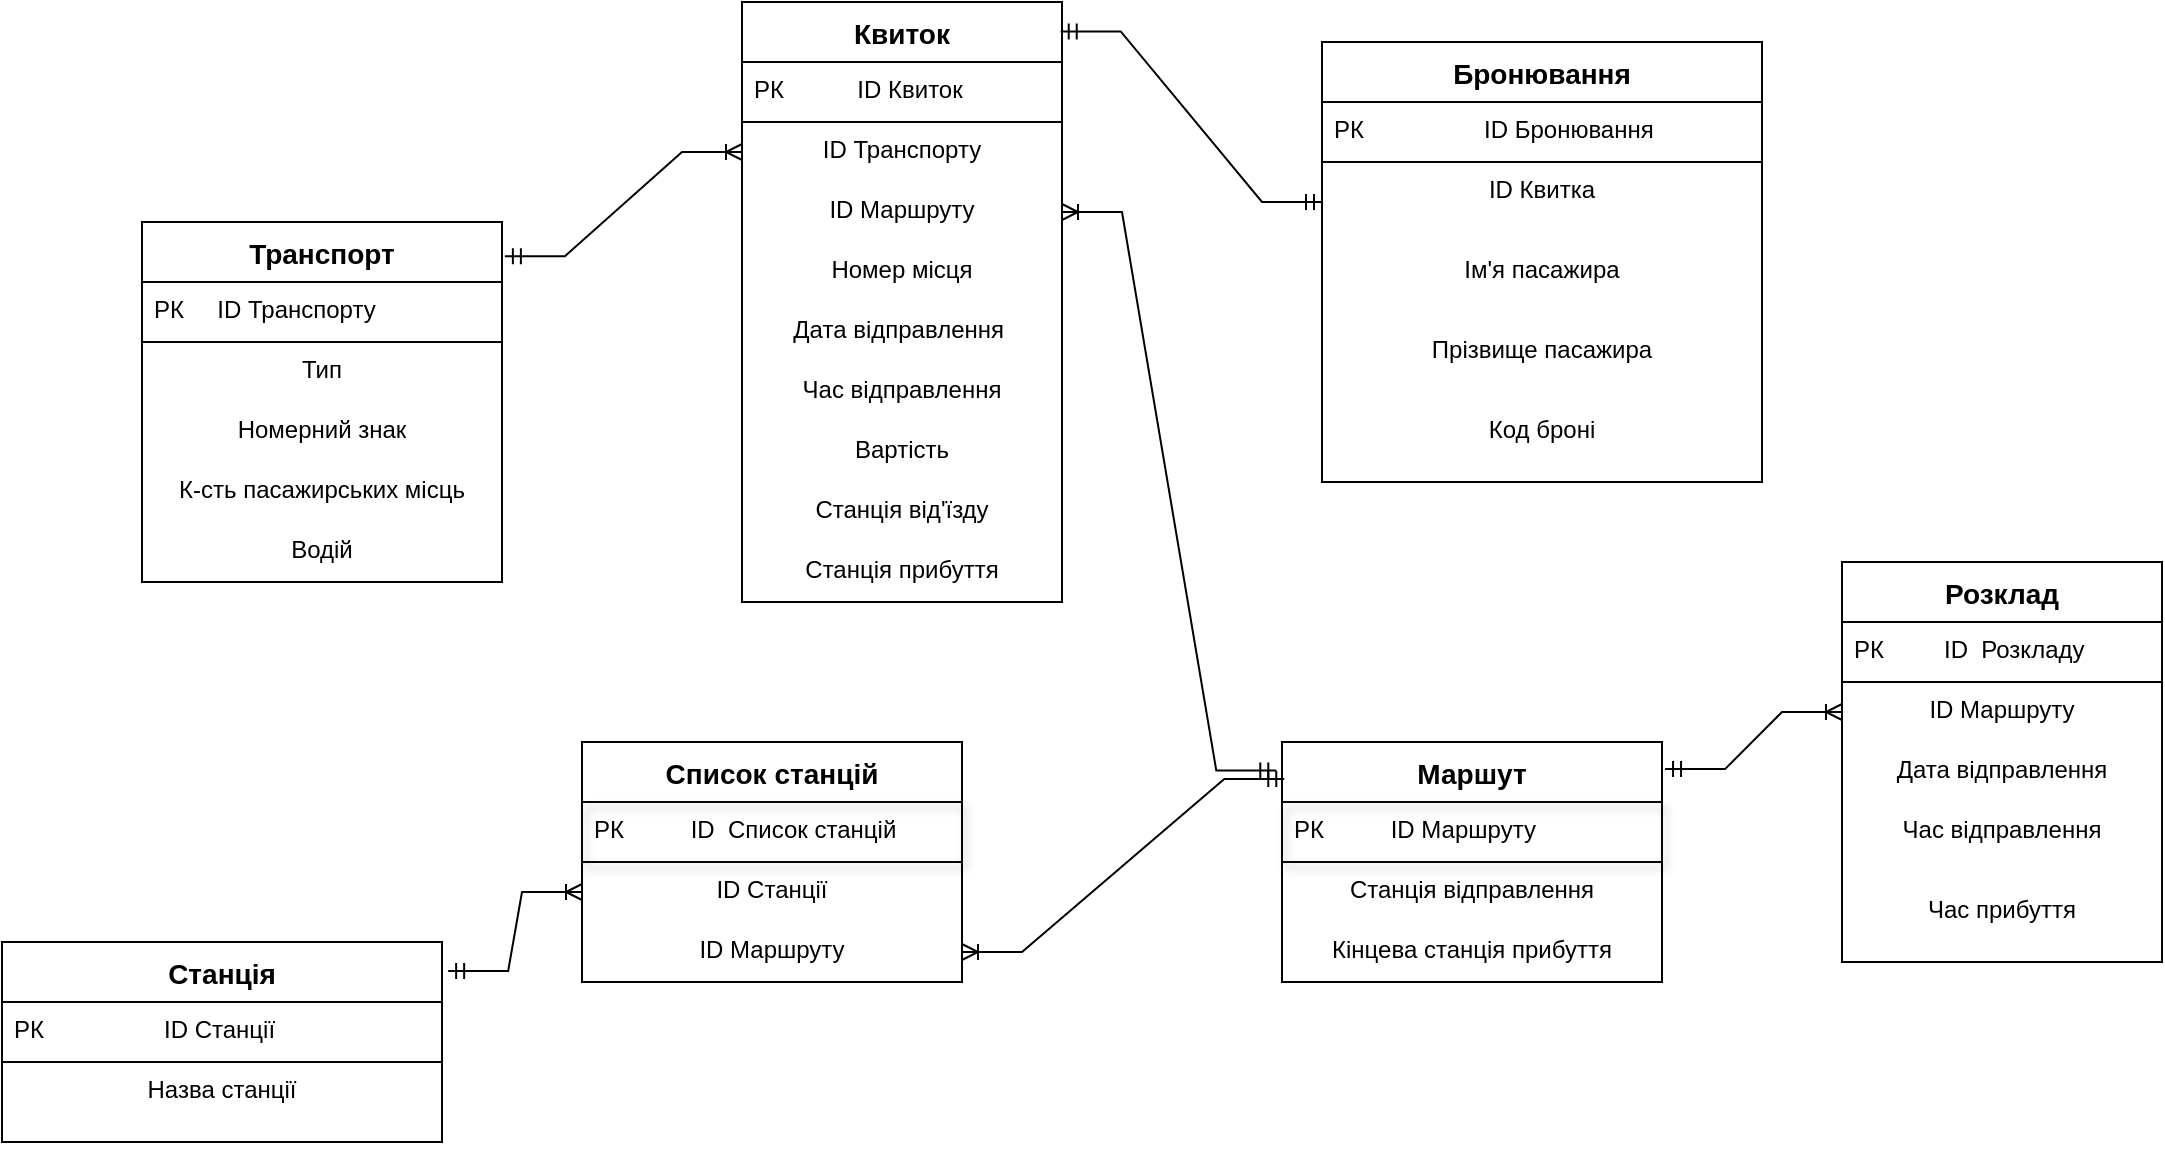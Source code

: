 <mxfile version="22.1.17" type="device">
  <diagram name="Сторінка-1" id="9x-pTFVGJTCnmc4-BEVr">
    <mxGraphModel dx="2113" dy="1786" grid="1" gridSize="10" guides="1" tooltips="1" connect="1" arrows="1" fold="1" page="1" pageScale="1" pageWidth="827" pageHeight="1169" math="0" shadow="0">
      <root>
        <mxCell id="0" />
        <mxCell id="1" parent="0" />
        <mxCell id="v2q6KSbGdkUAvlQ_l2LL-1" value="Квиток" style="swimlane;fontStyle=1;childLayout=stackLayout;horizontal=1;startSize=30;horizontalStack=0;resizeParent=1;resizeParentMax=0;resizeLast=0;collapsible=1;marginBottom=0;align=center;fontSize=14;" vertex="1" parent="1">
          <mxGeometry x="-260" y="-300" width="160" height="300" as="geometry" />
        </mxCell>
        <mxCell id="v2q6KSbGdkUAvlQ_l2LL-2" value="РК           ID Квиток" style="text;strokeColor=#020203;fillColor=none;spacingLeft=4;spacingRight=4;overflow=hidden;rotatable=0;points=[[0,0.5],[1,0.5]];portConstraint=eastwest;fontSize=12;" vertex="1" parent="v2q6KSbGdkUAvlQ_l2LL-1">
          <mxGeometry y="30" width="160" height="30" as="geometry" />
        </mxCell>
        <mxCell id="v2q6KSbGdkUAvlQ_l2LL-3" value="ID Транспорту" style="text;strokeColor=none;fillColor=none;spacingLeft=4;spacingRight=4;overflow=hidden;rotatable=0;points=[[0,0.5],[1,0.5]];portConstraint=eastwest;fontSize=12;align=center;" vertex="1" parent="v2q6KSbGdkUAvlQ_l2LL-1">
          <mxGeometry y="60" width="160" height="30" as="geometry" />
        </mxCell>
        <mxCell id="v2q6KSbGdkUAvlQ_l2LL-57" value="ID Маршруту" style="text;strokeColor=none;fillColor=none;spacingLeft=4;spacingRight=4;overflow=hidden;rotatable=0;points=[[0,0.5],[1,0.5]];portConstraint=eastwest;fontSize=12;align=center;" vertex="1" parent="v2q6KSbGdkUAvlQ_l2LL-1">
          <mxGeometry y="90" width="160" height="30" as="geometry" />
        </mxCell>
        <mxCell id="v2q6KSbGdkUAvlQ_l2LL-4" value="Номер місця" style="text;strokeColor=none;fillColor=none;spacingLeft=4;spacingRight=4;overflow=hidden;rotatable=0;points=[[0,0.5],[1,0.5]];portConstraint=eastwest;fontSize=12;align=center;" vertex="1" parent="v2q6KSbGdkUAvlQ_l2LL-1">
          <mxGeometry y="120" width="160" height="30" as="geometry" />
        </mxCell>
        <mxCell id="v2q6KSbGdkUAvlQ_l2LL-5" value="Дата відправлення " style="text;strokeColor=none;fillColor=none;spacingLeft=4;spacingRight=4;overflow=hidden;rotatable=0;points=[[0,0.5],[1,0.5]];portConstraint=eastwest;fontSize=12;align=center;" vertex="1" parent="v2q6KSbGdkUAvlQ_l2LL-1">
          <mxGeometry y="150" width="160" height="30" as="geometry" />
        </mxCell>
        <mxCell id="v2q6KSbGdkUAvlQ_l2LL-6" value="Час відправлення" style="text;strokeColor=none;fillColor=none;spacingLeft=4;spacingRight=4;overflow=hidden;rotatable=0;points=[[0,0.5],[1,0.5]];portConstraint=eastwest;fontSize=12;align=center;" vertex="1" parent="v2q6KSbGdkUAvlQ_l2LL-1">
          <mxGeometry y="180" width="160" height="30" as="geometry" />
        </mxCell>
        <mxCell id="v2q6KSbGdkUAvlQ_l2LL-7" value="Вартість" style="text;strokeColor=none;fillColor=none;spacingLeft=4;spacingRight=4;overflow=hidden;rotatable=0;points=[[0,0.5],[1,0.5]];portConstraint=eastwest;fontSize=12;align=center;" vertex="1" parent="v2q6KSbGdkUAvlQ_l2LL-1">
          <mxGeometry y="210" width="160" height="30" as="geometry" />
        </mxCell>
        <mxCell id="v2q6KSbGdkUAvlQ_l2LL-8" value="Станція від&#39;їзду" style="text;strokeColor=none;fillColor=none;spacingLeft=4;spacingRight=4;overflow=hidden;rotatable=0;points=[[0,0.5],[1,0.5]];portConstraint=eastwest;fontSize=12;align=center;" vertex="1" parent="v2q6KSbGdkUAvlQ_l2LL-1">
          <mxGeometry y="240" width="160" height="30" as="geometry" />
        </mxCell>
        <mxCell id="v2q6KSbGdkUAvlQ_l2LL-9" value="Станція прибуття" style="text;strokeColor=none;fillColor=none;spacingLeft=4;spacingRight=4;overflow=hidden;rotatable=0;points=[[0,0.5],[1,0.5]];portConstraint=eastwest;fontSize=12;align=center;" vertex="1" parent="v2q6KSbGdkUAvlQ_l2LL-1">
          <mxGeometry y="270" width="160" height="30" as="geometry" />
        </mxCell>
        <mxCell id="v2q6KSbGdkUAvlQ_l2LL-11" value="Транспорт" style="swimlane;fontStyle=1;childLayout=stackLayout;horizontal=1;startSize=30;horizontalStack=0;resizeParent=1;resizeParentMax=0;resizeLast=0;collapsible=1;marginBottom=0;align=center;fontSize=14;" vertex="1" parent="1">
          <mxGeometry x="-560" y="-190" width="180" height="180" as="geometry" />
        </mxCell>
        <mxCell id="v2q6KSbGdkUAvlQ_l2LL-12" value="РК     ID Транспорту" style="text;strokeColor=#020203;fillColor=none;spacingLeft=4;spacingRight=4;overflow=hidden;rotatable=0;points=[[0,0.5],[1,0.5]];portConstraint=eastwest;fontSize=12;" vertex="1" parent="v2q6KSbGdkUAvlQ_l2LL-11">
          <mxGeometry y="30" width="180" height="30" as="geometry" />
        </mxCell>
        <mxCell id="v2q6KSbGdkUAvlQ_l2LL-13" value="Тип" style="text;strokeColor=none;fillColor=none;spacingLeft=4;spacingRight=4;overflow=hidden;rotatable=0;points=[[0,0.5],[1,0.5]];portConstraint=eastwest;fontSize=12;align=center;" vertex="1" parent="v2q6KSbGdkUAvlQ_l2LL-11">
          <mxGeometry y="60" width="180" height="30" as="geometry" />
        </mxCell>
        <mxCell id="v2q6KSbGdkUAvlQ_l2LL-46" value="Номерний знак" style="text;strokeColor=none;fillColor=none;spacingLeft=4;spacingRight=4;overflow=hidden;rotatable=0;points=[[0,0.5],[1,0.5]];portConstraint=eastwest;fontSize=12;align=center;" vertex="1" parent="v2q6KSbGdkUAvlQ_l2LL-11">
          <mxGeometry y="90" width="180" height="30" as="geometry" />
        </mxCell>
        <mxCell id="v2q6KSbGdkUAvlQ_l2LL-14" value="К-сть пасажирських місць" style="text;strokeColor=none;fillColor=none;spacingLeft=4;spacingRight=4;overflow=hidden;rotatable=0;points=[[0,0.5],[1,0.5]];portConstraint=eastwest;fontSize=12;align=center;" vertex="1" parent="v2q6KSbGdkUAvlQ_l2LL-11">
          <mxGeometry y="120" width="180" height="30" as="geometry" />
        </mxCell>
        <mxCell id="v2q6KSbGdkUAvlQ_l2LL-15" value="Водій" style="text;strokeColor=none;fillColor=none;spacingLeft=4;spacingRight=4;overflow=hidden;rotatable=0;points=[[0,0.5],[1,0.5]];portConstraint=eastwest;fontSize=12;align=center;" vertex="1" parent="v2q6KSbGdkUAvlQ_l2LL-11">
          <mxGeometry y="150" width="180" height="30" as="geometry" />
        </mxCell>
        <mxCell id="v2q6KSbGdkUAvlQ_l2LL-16" value="Маршут" style="swimlane;fontStyle=1;childLayout=stackLayout;horizontal=1;startSize=30;horizontalStack=0;resizeParent=1;resizeParentMax=0;resizeLast=0;collapsible=1;marginBottom=0;align=center;fontSize=14;" vertex="1" parent="1">
          <mxGeometry x="10" y="70" width="190" height="120" as="geometry" />
        </mxCell>
        <mxCell id="v2q6KSbGdkUAvlQ_l2LL-17" value="РК          ID Маршруту" style="text;strokeColor=#040505;fillColor=none;spacingLeft=4;spacingRight=4;overflow=hidden;rotatable=0;points=[[0,0.5],[1,0.5]];portConstraint=eastwest;fontSize=12;shadow=1;" vertex="1" parent="v2q6KSbGdkUAvlQ_l2LL-16">
          <mxGeometry y="30" width="190" height="30" as="geometry" />
        </mxCell>
        <mxCell id="v2q6KSbGdkUAvlQ_l2LL-18" value="Станція відправлення" style="text;strokeColor=none;fillColor=none;spacingLeft=4;spacingRight=4;overflow=hidden;rotatable=0;points=[[0,0.5],[1,0.5]];portConstraint=eastwest;fontSize=12;align=center;" vertex="1" parent="v2q6KSbGdkUAvlQ_l2LL-16">
          <mxGeometry y="60" width="190" height="30" as="geometry" />
        </mxCell>
        <mxCell id="v2q6KSbGdkUAvlQ_l2LL-19" value="Кінцева станція прибуття" style="text;strokeColor=none;fillColor=none;spacingLeft=4;spacingRight=4;overflow=hidden;rotatable=0;points=[[0,0.5],[1,0.5]];portConstraint=eastwest;fontSize=12;align=center;" vertex="1" parent="v2q6KSbGdkUAvlQ_l2LL-16">
          <mxGeometry y="90" width="190" height="30" as="geometry" />
        </mxCell>
        <mxCell id="v2q6KSbGdkUAvlQ_l2LL-24" value="Розклад" style="swimlane;fontStyle=1;childLayout=stackLayout;horizontal=1;startSize=30;horizontalStack=0;resizeParent=1;resizeParentMax=0;resizeLast=0;collapsible=1;marginBottom=0;align=center;fontSize=14;" vertex="1" parent="1">
          <mxGeometry x="290" y="-20" width="160" height="200" as="geometry" />
        </mxCell>
        <mxCell id="v2q6KSbGdkUAvlQ_l2LL-25" value="РК         ID  Розкладу" style="text;strokeColor=#000000;fillColor=none;spacingLeft=4;spacingRight=4;overflow=hidden;rotatable=0;points=[[0,0.5],[1,0.5]];portConstraint=eastwest;fontSize=12;align=left;" vertex="1" parent="v2q6KSbGdkUAvlQ_l2LL-24">
          <mxGeometry y="30" width="160" height="30" as="geometry" />
        </mxCell>
        <mxCell id="v2q6KSbGdkUAvlQ_l2LL-26" value="ID Маршруту" style="text;strokeColor=none;fillColor=none;spacingLeft=4;spacingRight=4;overflow=hidden;rotatable=0;points=[[0,0.5],[1,0.5]];portConstraint=eastwest;fontSize=12;align=center;" vertex="1" parent="v2q6KSbGdkUAvlQ_l2LL-24">
          <mxGeometry y="60" width="160" height="30" as="geometry" />
        </mxCell>
        <mxCell id="v2q6KSbGdkUAvlQ_l2LL-27" value="Дата відправлення" style="text;strokeColor=none;fillColor=none;spacingLeft=4;spacingRight=4;overflow=hidden;rotatable=0;points=[[0,0.5],[1,0.5]];portConstraint=eastwest;fontSize=12;align=center;" vertex="1" parent="v2q6KSbGdkUAvlQ_l2LL-24">
          <mxGeometry y="90" width="160" height="30" as="geometry" />
        </mxCell>
        <mxCell id="v2q6KSbGdkUAvlQ_l2LL-28" value="Час відправлення" style="text;strokeColor=none;fillColor=none;spacingLeft=4;spacingRight=4;overflow=hidden;rotatable=0;points=[[0,0.5],[1,0.5]];portConstraint=eastwest;fontSize=12;align=center;" vertex="1" parent="v2q6KSbGdkUAvlQ_l2LL-24">
          <mxGeometry y="120" width="160" height="40" as="geometry" />
        </mxCell>
        <mxCell id="v2q6KSbGdkUAvlQ_l2LL-47" value="Час прибуття" style="text;strokeColor=none;fillColor=none;spacingLeft=4;spacingRight=4;overflow=hidden;rotatable=0;points=[[0,0.5],[1,0.5]];portConstraint=eastwest;fontSize=12;align=center;" vertex="1" parent="v2q6KSbGdkUAvlQ_l2LL-24">
          <mxGeometry y="160" width="160" height="40" as="geometry" />
        </mxCell>
        <mxCell id="v2q6KSbGdkUAvlQ_l2LL-29" value="Станція" style="swimlane;fontStyle=1;childLayout=stackLayout;horizontal=1;startSize=30;horizontalStack=0;resizeParent=1;resizeParentMax=0;resizeLast=0;collapsible=1;marginBottom=0;align=center;fontSize=14;" vertex="1" parent="1">
          <mxGeometry x="-630" y="170" width="220" height="100" as="geometry">
            <mxRectangle x="460" y="160" width="140" height="30" as="alternateBounds" />
          </mxGeometry>
        </mxCell>
        <mxCell id="v2q6KSbGdkUAvlQ_l2LL-30" value="РК                  ID Станції" style="text;strokeColor=#050402;fillColor=none;spacingLeft=4;spacingRight=4;overflow=hidden;rotatable=0;points=[[0,0.5],[1,0.5]];portConstraint=eastwest;fontSize=12;" vertex="1" parent="v2q6KSbGdkUAvlQ_l2LL-29">
          <mxGeometry y="30" width="220" height="30" as="geometry" />
        </mxCell>
        <mxCell id="v2q6KSbGdkUAvlQ_l2LL-31" value="Назва станції" style="text;strokeColor=none;fillColor=none;spacingLeft=4;spacingRight=4;overflow=hidden;rotatable=0;points=[[0,0.5],[1,0.5]];portConstraint=eastwest;fontSize=12;align=center;" vertex="1" parent="v2q6KSbGdkUAvlQ_l2LL-29">
          <mxGeometry y="60" width="220" height="40" as="geometry" />
        </mxCell>
        <mxCell id="v2q6KSbGdkUAvlQ_l2LL-49" value="Список станцій" style="swimlane;fontStyle=1;childLayout=stackLayout;horizontal=1;startSize=30;horizontalStack=0;resizeParent=1;resizeParentMax=0;resizeLast=0;collapsible=1;marginBottom=0;align=center;fontSize=14;" vertex="1" parent="1">
          <mxGeometry x="-340" y="70" width="190" height="120" as="geometry" />
        </mxCell>
        <mxCell id="v2q6KSbGdkUAvlQ_l2LL-50" value="РК          ID  Список станцій" style="text;strokeColor=#040505;fillColor=none;spacingLeft=4;spacingRight=4;overflow=hidden;rotatable=0;points=[[0,0.5],[1,0.5]];portConstraint=eastwest;fontSize=12;shadow=1;" vertex="1" parent="v2q6KSbGdkUAvlQ_l2LL-49">
          <mxGeometry y="30" width="190" height="30" as="geometry" />
        </mxCell>
        <mxCell id="v2q6KSbGdkUAvlQ_l2LL-51" value="ID Станції" style="text;strokeColor=none;fillColor=none;spacingLeft=4;spacingRight=4;overflow=hidden;rotatable=0;points=[[0,0.5],[1,0.5]];portConstraint=eastwest;fontSize=12;align=center;" vertex="1" parent="v2q6KSbGdkUAvlQ_l2LL-49">
          <mxGeometry y="60" width="190" height="30" as="geometry" />
        </mxCell>
        <mxCell id="v2q6KSbGdkUAvlQ_l2LL-73" value="ID Маршруту" style="text;strokeColor=none;fillColor=none;spacingLeft=4;spacingRight=4;overflow=hidden;rotatable=0;points=[[0,0.5],[1,0.5]];portConstraint=eastwest;fontSize=12;align=center;" vertex="1" parent="v2q6KSbGdkUAvlQ_l2LL-49">
          <mxGeometry y="90" width="190" height="30" as="geometry" />
        </mxCell>
        <mxCell id="v2q6KSbGdkUAvlQ_l2LL-54" value="" style="edgeStyle=entityRelationEdgeStyle;fontSize=12;html=1;endArrow=ERoneToMany;startArrow=ERmandOne;rounded=0;entryX=0;entryY=0.5;entryDx=0;entryDy=0;exitX=1.008;exitY=0.095;exitDx=0;exitDy=0;exitPerimeter=0;" edge="1" parent="1" source="v2q6KSbGdkUAvlQ_l2LL-11" target="v2q6KSbGdkUAvlQ_l2LL-3">
          <mxGeometry width="100" height="100" relative="1" as="geometry">
            <mxPoint x="-150" y="-40" as="sourcePoint" />
            <mxPoint x="-50" y="-140" as="targetPoint" />
          </mxGeometry>
        </mxCell>
        <mxCell id="v2q6KSbGdkUAvlQ_l2LL-55" value="" style="edgeStyle=entityRelationEdgeStyle;fontSize=12;html=1;endArrow=ERoneToMany;startArrow=ERmandOne;rounded=0;entryX=0;entryY=0.5;entryDx=0;entryDy=0;exitX=1.008;exitY=0.113;exitDx=0;exitDy=0;exitPerimeter=0;" edge="1" parent="1" source="v2q6KSbGdkUAvlQ_l2LL-16" target="v2q6KSbGdkUAvlQ_l2LL-26">
          <mxGeometry width="100" height="100" relative="1" as="geometry">
            <mxPoint x="270" y="-8" as="sourcePoint" />
            <mxPoint x="429" y="-60" as="targetPoint" />
          </mxGeometry>
        </mxCell>
        <mxCell id="v2q6KSbGdkUAvlQ_l2LL-58" value="" style="edgeStyle=entityRelationEdgeStyle;fontSize=12;html=1;endArrow=ERoneToMany;startArrow=ERmandOne;rounded=0;entryX=1;entryY=0.5;entryDx=0;entryDy=0;exitX=-0.015;exitY=0.119;exitDx=0;exitDy=0;exitPerimeter=0;" edge="1" parent="1" source="v2q6KSbGdkUAvlQ_l2LL-16" target="v2q6KSbGdkUAvlQ_l2LL-57">
          <mxGeometry width="100" height="100" relative="1" as="geometry">
            <mxPoint x="120" y="-128" as="sourcePoint" />
            <mxPoint x="208" y="-160" as="targetPoint" />
            <Array as="points">
              <mxPoint x="178" y="-255" />
            </Array>
          </mxGeometry>
        </mxCell>
        <mxCell id="v2q6KSbGdkUAvlQ_l2LL-60" value="Бронювання" style="swimlane;fontStyle=1;childLayout=stackLayout;horizontal=1;startSize=30;horizontalStack=0;resizeParent=1;resizeParentMax=0;resizeLast=0;collapsible=1;marginBottom=0;align=center;fontSize=14;" vertex="1" parent="1">
          <mxGeometry x="30" y="-280" width="220" height="220" as="geometry">
            <mxRectangle x="460" y="160" width="140" height="30" as="alternateBounds" />
          </mxGeometry>
        </mxCell>
        <mxCell id="v2q6KSbGdkUAvlQ_l2LL-61" value="РК                  ID Бронювання" style="text;strokeColor=#050402;fillColor=none;spacingLeft=4;spacingRight=4;overflow=hidden;rotatable=0;points=[[0,0.5],[1,0.5]];portConstraint=eastwest;fontSize=12;" vertex="1" parent="v2q6KSbGdkUAvlQ_l2LL-60">
          <mxGeometry y="30" width="220" height="30" as="geometry" />
        </mxCell>
        <mxCell id="v2q6KSbGdkUAvlQ_l2LL-62" value="ID Квитка" style="text;strokeColor=none;fillColor=none;spacingLeft=4;spacingRight=4;overflow=hidden;rotatable=0;points=[[0,0.5],[1,0.5]];portConstraint=eastwest;fontSize=12;align=center;" vertex="1" parent="v2q6KSbGdkUAvlQ_l2LL-60">
          <mxGeometry y="60" width="220" height="40" as="geometry" />
        </mxCell>
        <mxCell id="v2q6KSbGdkUAvlQ_l2LL-63" value="Ім&#39;я пасажира" style="text;strokeColor=none;fillColor=none;spacingLeft=4;spacingRight=4;overflow=hidden;rotatable=0;points=[[0,0.5],[1,0.5]];portConstraint=eastwest;fontSize=12;align=center;" vertex="1" parent="v2q6KSbGdkUAvlQ_l2LL-60">
          <mxGeometry y="100" width="220" height="40" as="geometry" />
        </mxCell>
        <mxCell id="v2q6KSbGdkUAvlQ_l2LL-64" value="Прізвище пасажира" style="text;strokeColor=none;fillColor=none;spacingLeft=4;spacingRight=4;overflow=hidden;rotatable=0;points=[[0,0.5],[1,0.5]];portConstraint=eastwest;fontSize=12;align=center;" vertex="1" parent="v2q6KSbGdkUAvlQ_l2LL-60">
          <mxGeometry y="140" width="220" height="40" as="geometry" />
        </mxCell>
        <mxCell id="v2q6KSbGdkUAvlQ_l2LL-65" value="Код броні" style="text;strokeColor=none;fillColor=none;spacingLeft=4;spacingRight=4;overflow=hidden;rotatable=0;points=[[0,0.5],[1,0.5]];portConstraint=eastwest;fontSize=12;align=center;" vertex="1" parent="v2q6KSbGdkUAvlQ_l2LL-60">
          <mxGeometry y="180" width="220" height="40" as="geometry" />
        </mxCell>
        <mxCell id="v2q6KSbGdkUAvlQ_l2LL-69" value="" style="edgeStyle=entityRelationEdgeStyle;fontSize=12;html=1;endArrow=ERoneToMany;startArrow=ERmandOne;rounded=0;entryX=0;entryY=0.5;entryDx=0;entryDy=0;exitX=1.014;exitY=0.145;exitDx=0;exitDy=0;exitPerimeter=0;" edge="1" parent="1" source="v2q6KSbGdkUAvlQ_l2LL-29" target="v2q6KSbGdkUAvlQ_l2LL-51">
          <mxGeometry width="100" height="100" relative="1" as="geometry">
            <mxPoint x="-240" y="210" as="sourcePoint" />
            <mxPoint x="-78" y="333" as="targetPoint" />
          </mxGeometry>
        </mxCell>
        <mxCell id="v2q6KSbGdkUAvlQ_l2LL-68" value="" style="edgeStyle=entityRelationEdgeStyle;fontSize=12;html=1;endArrow=ERoneToMany;startArrow=ERmandOne;rounded=0;entryX=1;entryY=0.5;entryDx=0;entryDy=0;exitX=0.006;exitY=0.154;exitDx=0;exitDy=0;exitPerimeter=0;" edge="1" parent="1" source="v2q6KSbGdkUAvlQ_l2LL-16" target="v2q6KSbGdkUAvlQ_l2LL-73">
          <mxGeometry width="100" height="100" relative="1" as="geometry">
            <mxPoint x="10" y="90" as="sourcePoint" />
            <mxPoint x="10" y="90" as="targetPoint" />
          </mxGeometry>
        </mxCell>
        <mxCell id="v2q6KSbGdkUAvlQ_l2LL-76" value="" style="edgeStyle=entityRelationEdgeStyle;fontSize=12;html=1;endArrow=ERmandOne;startArrow=ERmandOne;rounded=0;exitX=0.996;exitY=0.049;exitDx=0;exitDy=0;exitPerimeter=0;entryX=0;entryY=0.5;entryDx=0;entryDy=0;" edge="1" parent="1" source="v2q6KSbGdkUAvlQ_l2LL-1" target="v2q6KSbGdkUAvlQ_l2LL-62">
          <mxGeometry width="100" height="100" relative="1" as="geometry">
            <mxPoint x="-40" y="-270" as="sourcePoint" />
            <mxPoint x="60" y="-370" as="targetPoint" />
          </mxGeometry>
        </mxCell>
      </root>
    </mxGraphModel>
  </diagram>
</mxfile>
